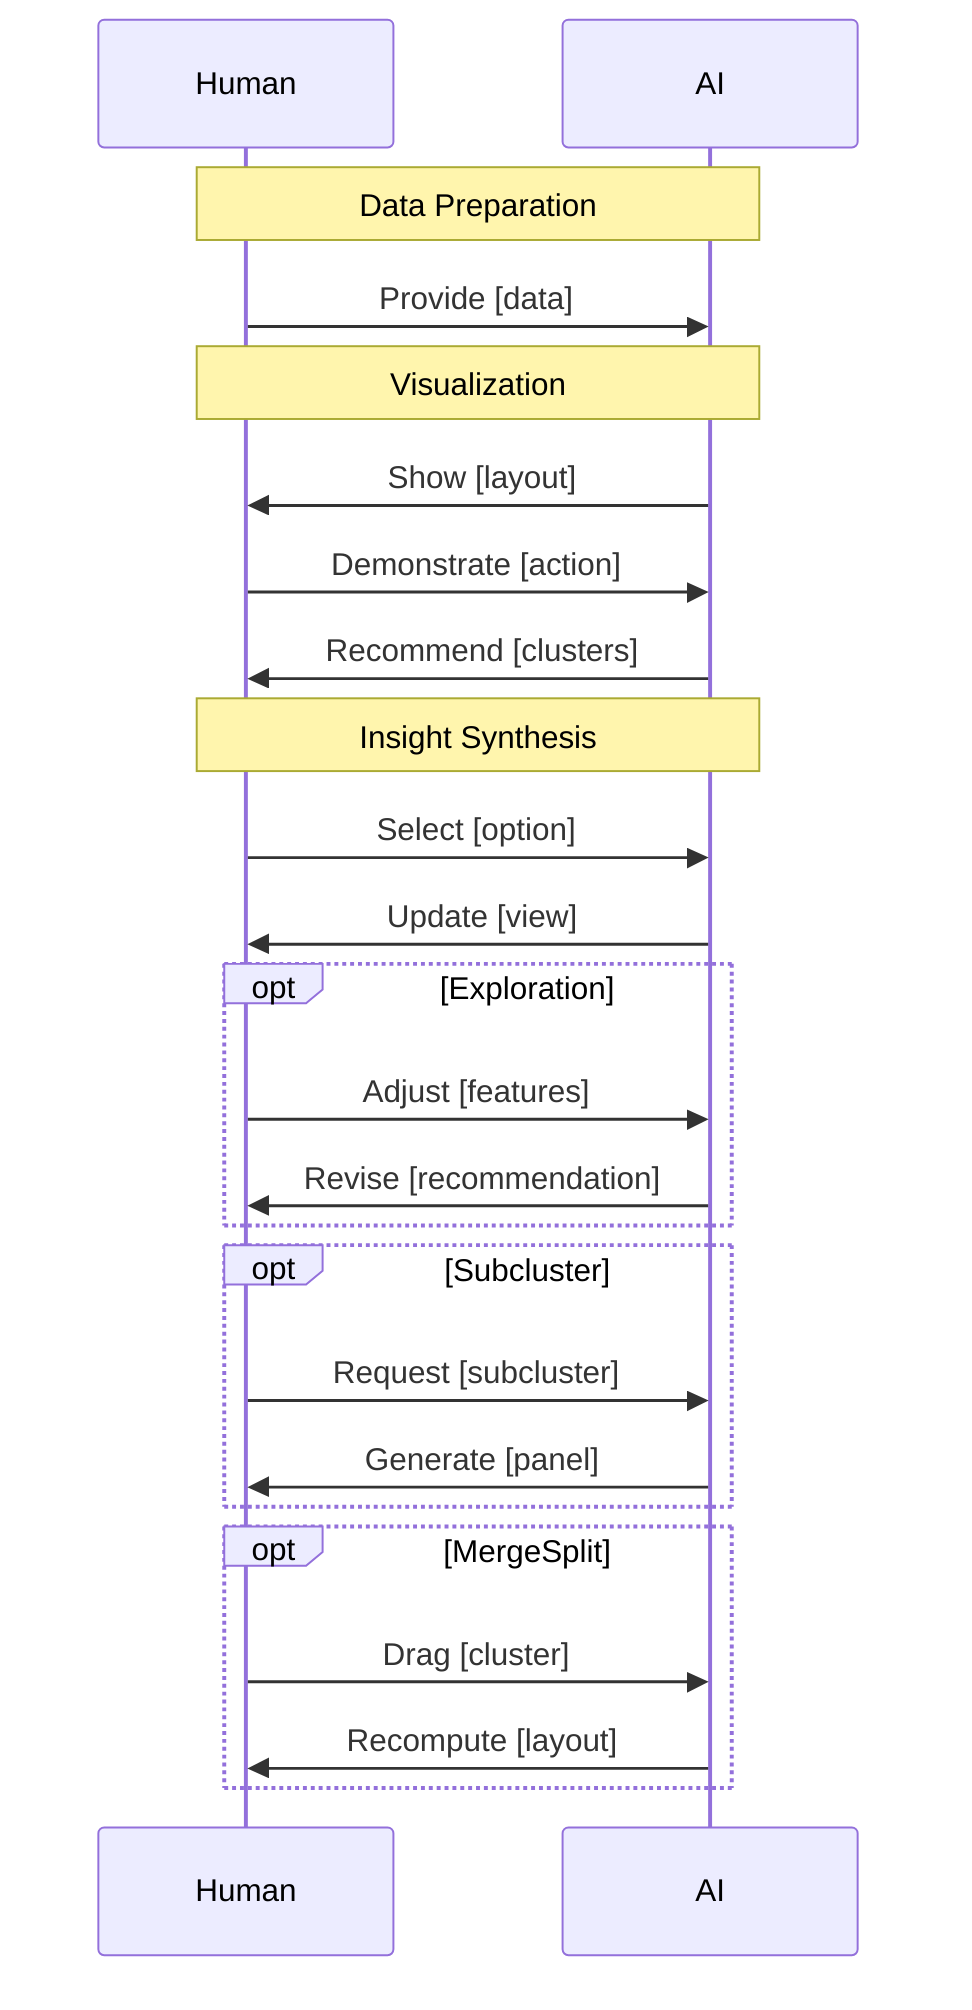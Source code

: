 sequenceDiagram
    participant H as Human
    participant A as AI

    note over H,A: Data Preparation
    H ->> A: Provide [data]

    note over H,A: Visualization
    A ->> H: Show [layout]
    H ->> A: Demonstrate [action]
    A ->> H: Recommend [clusters]

    note over H,A: Insight Synthesis
    H ->> A: Select [option]
    A ->> H: Update [view]
    opt Exploration
        H ->> A: Adjust [features]
        A ->> H: Revise [recommendation]
    end
    opt Subcluster
        H ->> A: Request [subcluster]
        A ->> H: Generate [panel]
    end
    opt MergeSplit
        H ->> A: Drag [cluster]
        A ->> H: Recompute [layout]
    end